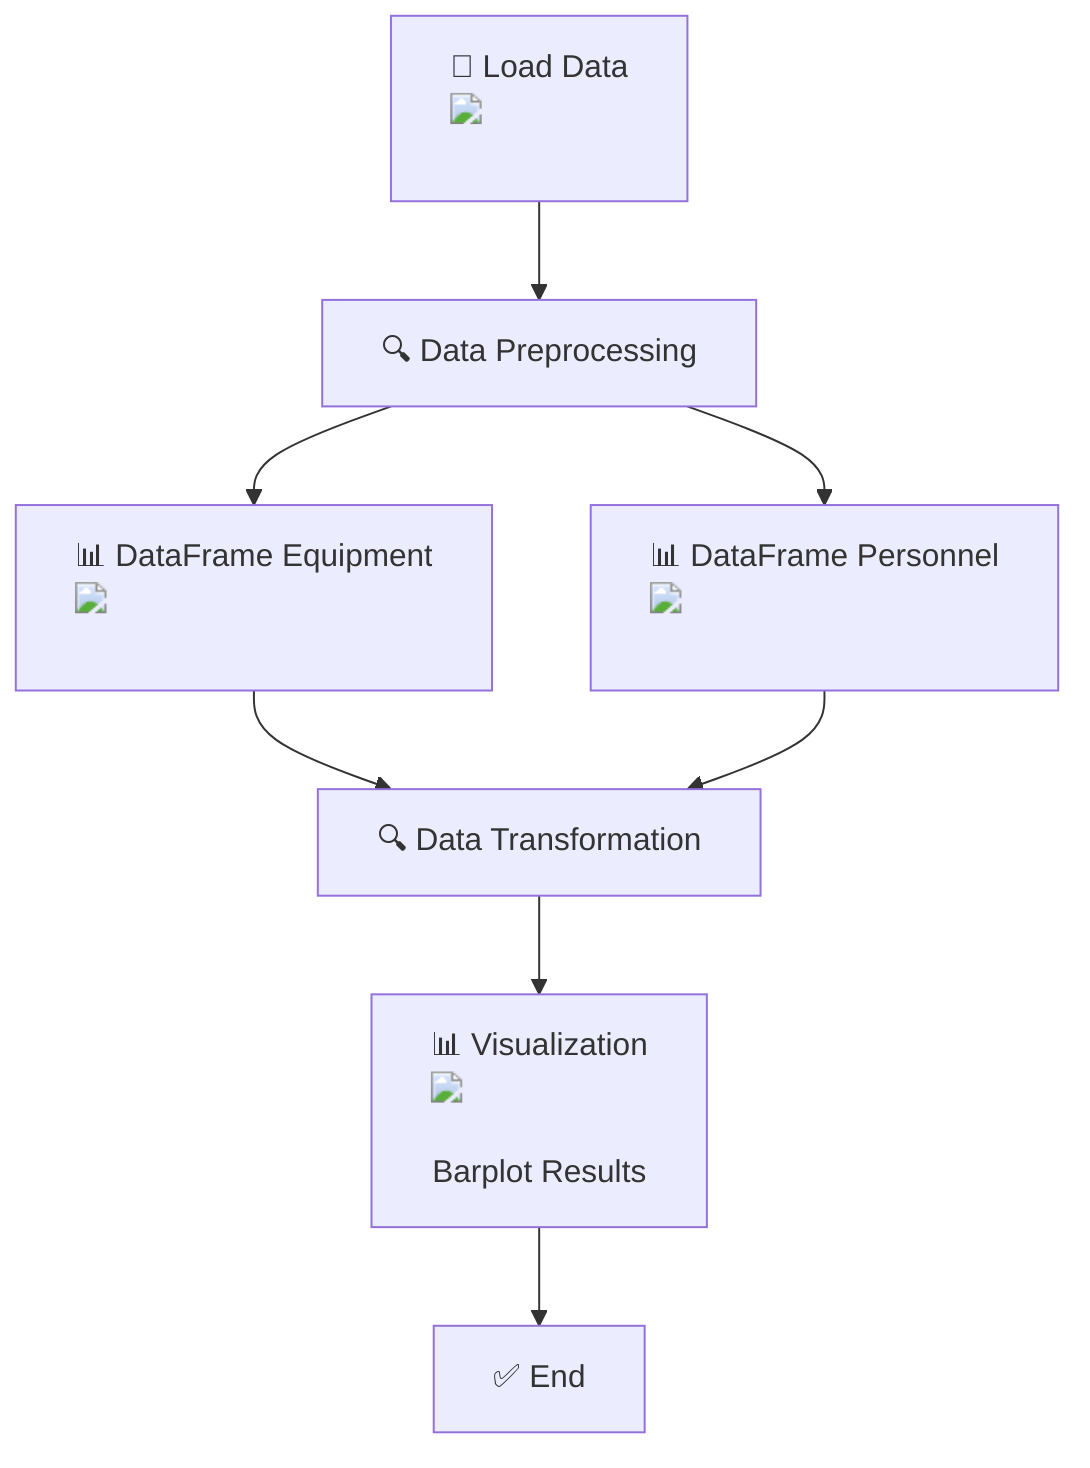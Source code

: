 flowchart TD
    A["📂 Load Data <img src='icons/file.svg' /><br/>"] --> B["🔍 Data Preprocessing"]
    B --> C["📊 DataFrame Equipment <img src='icons/table.svg' /><br/>"]
    B --> D["📊 DataFrame Personnel <img src='icons/table.svg' /><br/>"]
    C --> E["🔍 Data Transformation"]
    D --> E
    E --> F["📊 Visualization <img src='dummy_plots/barplot_template.svg' /><br/> Barplot Results"]
    F --> G["✅ End"]